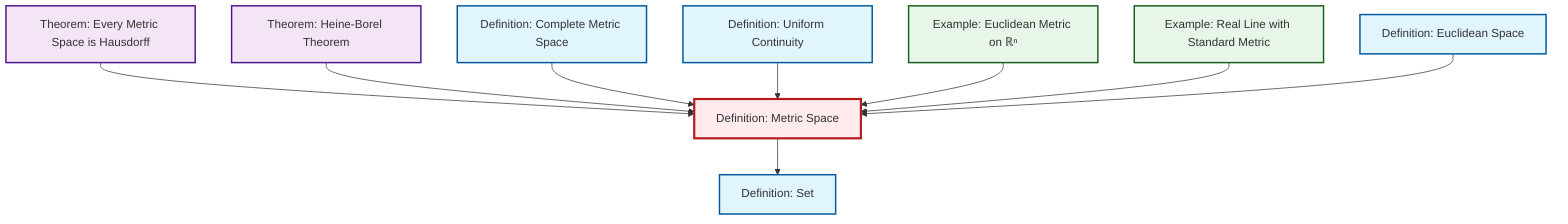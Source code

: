 graph TD
    classDef definition fill:#e1f5fe,stroke:#01579b,stroke-width:2px
    classDef theorem fill:#f3e5f5,stroke:#4a148c,stroke-width:2px
    classDef axiom fill:#fff3e0,stroke:#e65100,stroke-width:2px
    classDef example fill:#e8f5e9,stroke:#1b5e20,stroke-width:2px
    classDef current fill:#ffebee,stroke:#b71c1c,stroke-width:3px
    thm-heine-borel["Theorem: Heine-Borel Theorem"]:::theorem
    ex-euclidean-metric["Example: Euclidean Metric on ℝⁿ"]:::example
    def-metric-space["Definition: Metric Space"]:::definition
    def-uniform-continuity["Definition: Uniform Continuity"]:::definition
    ex-real-line-metric["Example: Real Line with Standard Metric"]:::example
    thm-metric-hausdorff["Theorem: Every Metric Space is Hausdorff"]:::theorem
    def-set["Definition: Set"]:::definition
    def-complete-metric-space["Definition: Complete Metric Space"]:::definition
    def-euclidean-space["Definition: Euclidean Space"]:::definition
    def-metric-space --> def-set
    thm-metric-hausdorff --> def-metric-space
    thm-heine-borel --> def-metric-space
    def-complete-metric-space --> def-metric-space
    def-uniform-continuity --> def-metric-space
    ex-euclidean-metric --> def-metric-space
    ex-real-line-metric --> def-metric-space
    def-euclidean-space --> def-metric-space
    class def-metric-space current